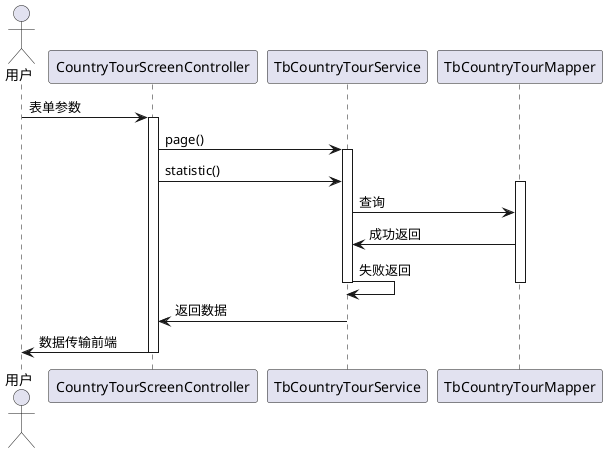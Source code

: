 @startuml
actor 用户
用户 -> CountryTourScreenController: 表单参数
activate CountryTourScreenController
CountryTourScreenController -> TbCountryTourService: page()
activate TbCountryTourService
CountryTourScreenController -> TbCountryTourService: statistic()
activate TbCountryTourMapper
TbCountryTourService -> TbCountryTourMapper: 查询

TbCountryTourMapper -> TbCountryTourService: 成功返回
TbCountryTourService -> TbCountryTourService: 失败返回
deactivate TbCountryTourService

deactivate TbCountryTourMapper
deactivate TbCountryTourService
TbCountryTourService -> CountryTourScreenController: 返回数据
CountryTourScreenController -> 用户: 数据传输前端
deactivate CountryTourScreenController
@enduml